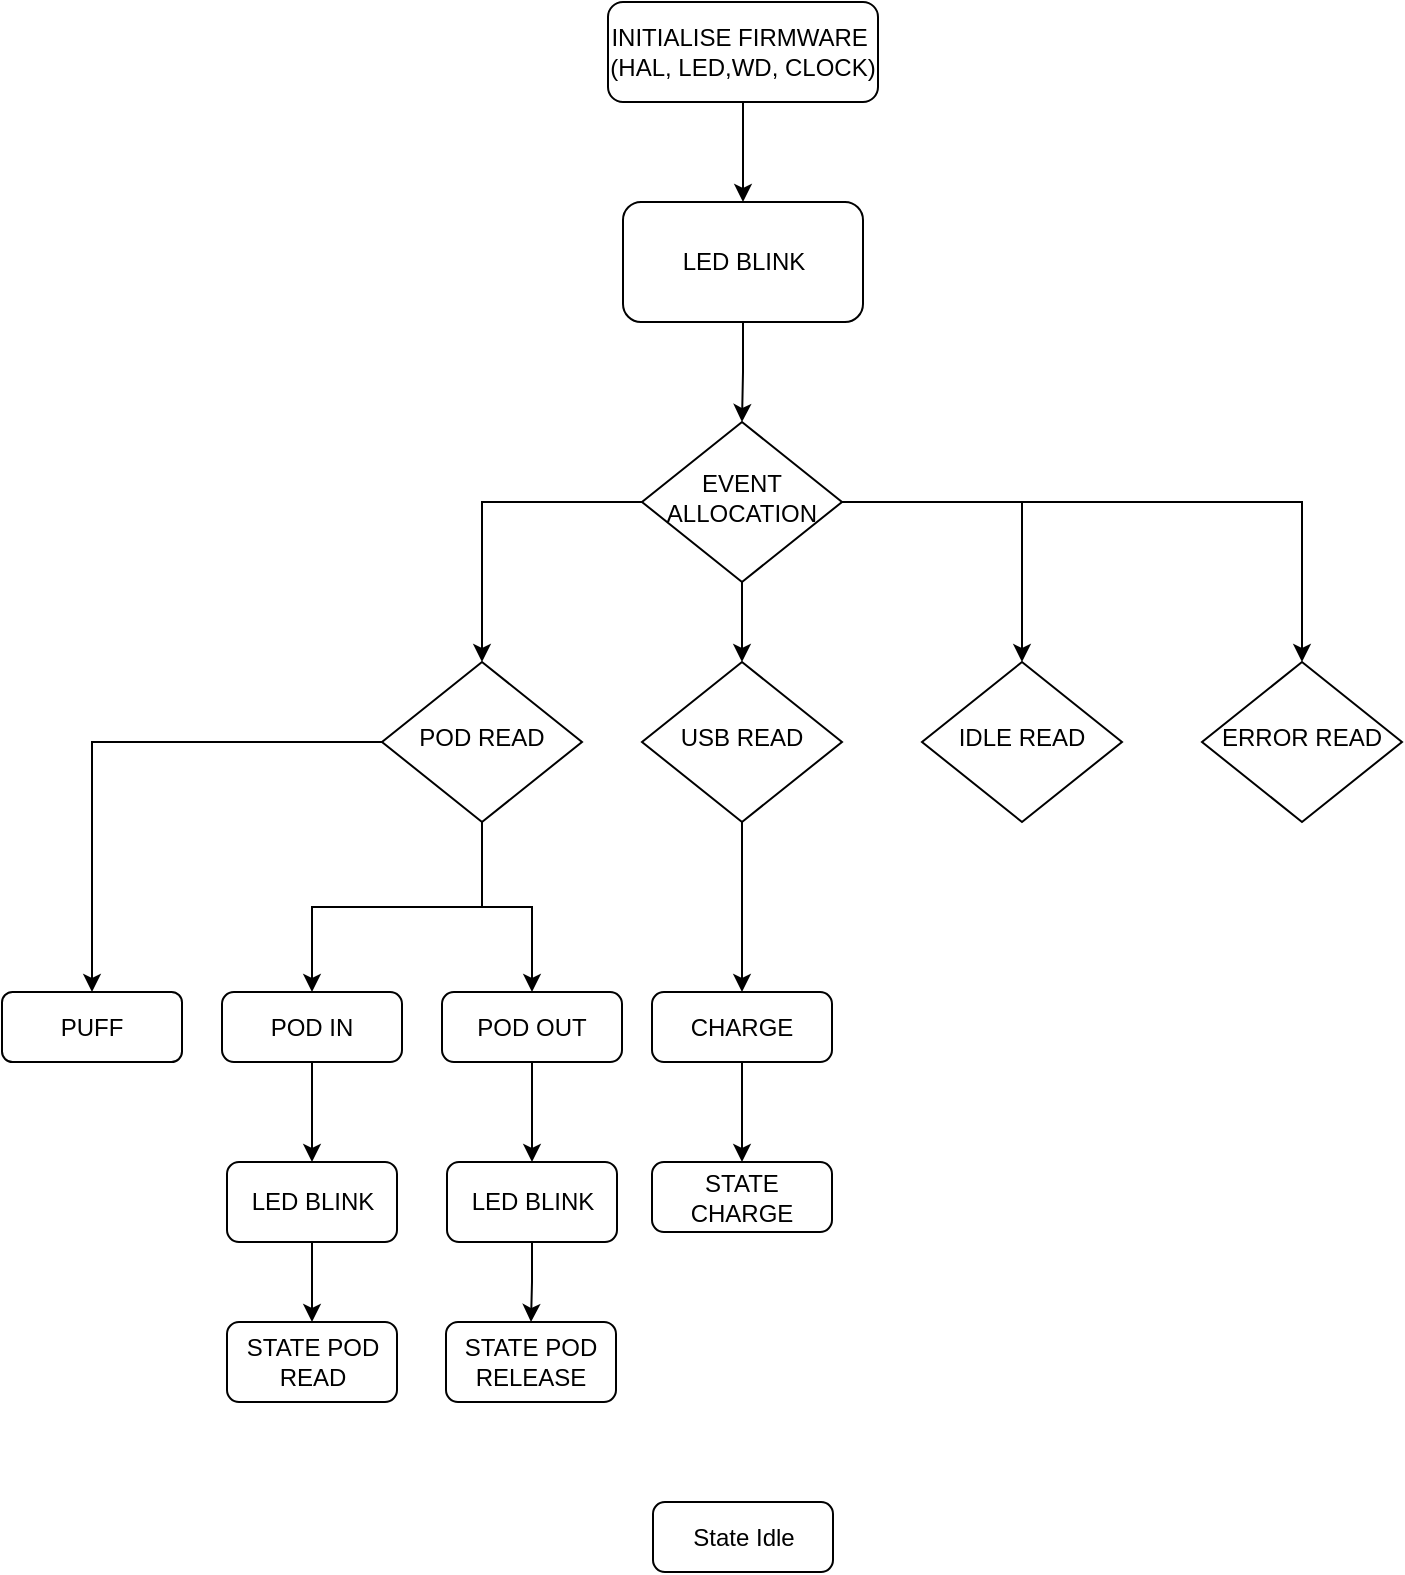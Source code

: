 <mxfile version="22.1.18" type="github">
  <diagram id="C5RBs43oDa-KdzZeNtuy" name="Page-1">
    <mxGraphModel dx="1877" dy="626" grid="1" gridSize="10" guides="1" tooltips="1" connect="1" arrows="1" fold="1" page="1" pageScale="1" pageWidth="827" pageHeight="1169" math="0" shadow="0">
      <root>
        <mxCell id="WIyWlLk6GJQsqaUBKTNV-0" />
        <mxCell id="WIyWlLk6GJQsqaUBKTNV-1" parent="WIyWlLk6GJQsqaUBKTNV-0" />
        <mxCell id="BN1mwniYuZOqEKGkC-m8-2" style="edgeStyle=orthogonalEdgeStyle;rounded=0;orthogonalLoop=1;jettySize=auto;html=1;entryX=0.5;entryY=0;entryDx=0;entryDy=0;" edge="1" parent="WIyWlLk6GJQsqaUBKTNV-1" source="WIyWlLk6GJQsqaUBKTNV-3" target="BN1mwniYuZOqEKGkC-m8-0">
          <mxGeometry relative="1" as="geometry" />
        </mxCell>
        <mxCell id="WIyWlLk6GJQsqaUBKTNV-3" value="INITIALISE FIRMWARE&amp;nbsp;&lt;br&gt;(HAL, LED,WD, CLOCK)" style="rounded=1;whiteSpace=wrap;html=1;fontSize=12;glass=0;strokeWidth=1;shadow=0;" parent="WIyWlLk6GJQsqaUBKTNV-1" vertex="1">
          <mxGeometry x="153" y="60" width="135" height="50" as="geometry" />
        </mxCell>
        <mxCell id="BN1mwniYuZOqEKGkC-m8-8" style="edgeStyle=orthogonalEdgeStyle;rounded=0;orthogonalLoop=1;jettySize=auto;html=1;entryX=0.5;entryY=0;entryDx=0;entryDy=0;" edge="1" parent="WIyWlLk6GJQsqaUBKTNV-1" source="WIyWlLk6GJQsqaUBKTNV-6" target="BN1mwniYuZOqEKGkC-m8-5">
          <mxGeometry relative="1" as="geometry" />
        </mxCell>
        <mxCell id="BN1mwniYuZOqEKGkC-m8-9" style="edgeStyle=orthogonalEdgeStyle;rounded=0;orthogonalLoop=1;jettySize=auto;html=1;exitX=1;exitY=0.5;exitDx=0;exitDy=0;entryX=0.5;entryY=0;entryDx=0;entryDy=0;" edge="1" parent="WIyWlLk6GJQsqaUBKTNV-1" source="WIyWlLk6GJQsqaUBKTNV-6" target="BN1mwniYuZOqEKGkC-m8-6">
          <mxGeometry relative="1" as="geometry" />
        </mxCell>
        <mxCell id="BN1mwniYuZOqEKGkC-m8-10" style="edgeStyle=orthogonalEdgeStyle;rounded=0;orthogonalLoop=1;jettySize=auto;html=1;entryX=0.5;entryY=0;entryDx=0;entryDy=0;" edge="1" parent="WIyWlLk6GJQsqaUBKTNV-1" source="WIyWlLk6GJQsqaUBKTNV-6" target="BN1mwniYuZOqEKGkC-m8-7">
          <mxGeometry relative="1" as="geometry" />
        </mxCell>
        <mxCell id="BN1mwniYuZOqEKGkC-m8-12" style="edgeStyle=orthogonalEdgeStyle;rounded=0;orthogonalLoop=1;jettySize=auto;html=1;entryX=0.5;entryY=0;entryDx=0;entryDy=0;" edge="1" parent="WIyWlLk6GJQsqaUBKTNV-1" source="WIyWlLk6GJQsqaUBKTNV-6" target="WIyWlLk6GJQsqaUBKTNV-10">
          <mxGeometry relative="1" as="geometry" />
        </mxCell>
        <mxCell id="WIyWlLk6GJQsqaUBKTNV-6" value="EVENT ALLOCATION" style="rhombus;whiteSpace=wrap;html=1;shadow=0;fontFamily=Helvetica;fontSize=12;align=center;strokeWidth=1;spacing=6;spacingTop=-4;" parent="WIyWlLk6GJQsqaUBKTNV-1" vertex="1">
          <mxGeometry x="170" y="270" width="100" height="80" as="geometry" />
        </mxCell>
        <mxCell id="BN1mwniYuZOqEKGkC-m8-16" style="edgeStyle=orthogonalEdgeStyle;rounded=0;orthogonalLoop=1;jettySize=auto;html=1;exitX=0.5;exitY=1;exitDx=0;exitDy=0;" edge="1" parent="WIyWlLk6GJQsqaUBKTNV-1" source="WIyWlLk6GJQsqaUBKTNV-10" target="BN1mwniYuZOqEKGkC-m8-15">
          <mxGeometry relative="1" as="geometry" />
        </mxCell>
        <mxCell id="BN1mwniYuZOqEKGkC-m8-17" style="edgeStyle=orthogonalEdgeStyle;rounded=0;orthogonalLoop=1;jettySize=auto;html=1;entryX=0.5;entryY=0;entryDx=0;entryDy=0;" edge="1" parent="WIyWlLk6GJQsqaUBKTNV-1" source="WIyWlLk6GJQsqaUBKTNV-10" target="BN1mwniYuZOqEKGkC-m8-14">
          <mxGeometry relative="1" as="geometry" />
        </mxCell>
        <mxCell id="BN1mwniYuZOqEKGkC-m8-18" style="edgeStyle=orthogonalEdgeStyle;rounded=0;orthogonalLoop=1;jettySize=auto;html=1;" edge="1" parent="WIyWlLk6GJQsqaUBKTNV-1" source="WIyWlLk6GJQsqaUBKTNV-10" target="BN1mwniYuZOqEKGkC-m8-13">
          <mxGeometry relative="1" as="geometry" />
        </mxCell>
        <mxCell id="WIyWlLk6GJQsqaUBKTNV-10" value="POD READ" style="rhombus;whiteSpace=wrap;html=1;shadow=0;fontFamily=Helvetica;fontSize=12;align=center;strokeWidth=1;spacing=6;spacingTop=-4;" parent="WIyWlLk6GJQsqaUBKTNV-1" vertex="1">
          <mxGeometry x="40" y="390" width="100" height="80" as="geometry" />
        </mxCell>
        <mxCell id="BN1mwniYuZOqEKGkC-m8-4" style="edgeStyle=orthogonalEdgeStyle;rounded=0;orthogonalLoop=1;jettySize=auto;html=1;entryX=0.5;entryY=0;entryDx=0;entryDy=0;" edge="1" parent="WIyWlLk6GJQsqaUBKTNV-1" source="BN1mwniYuZOqEKGkC-m8-0" target="WIyWlLk6GJQsqaUBKTNV-6">
          <mxGeometry relative="1" as="geometry" />
        </mxCell>
        <mxCell id="BN1mwniYuZOqEKGkC-m8-0" value="LED BLINK" style="rounded=1;whiteSpace=wrap;html=1;" vertex="1" parent="WIyWlLk6GJQsqaUBKTNV-1">
          <mxGeometry x="160.5" y="160" width="120" height="60" as="geometry" />
        </mxCell>
        <mxCell id="BN1mwniYuZOqEKGkC-m8-20" style="edgeStyle=orthogonalEdgeStyle;rounded=0;orthogonalLoop=1;jettySize=auto;html=1;entryX=0.5;entryY=0;entryDx=0;entryDy=0;" edge="1" parent="WIyWlLk6GJQsqaUBKTNV-1" source="BN1mwniYuZOqEKGkC-m8-5" target="BN1mwniYuZOqEKGkC-m8-19">
          <mxGeometry relative="1" as="geometry" />
        </mxCell>
        <mxCell id="BN1mwniYuZOqEKGkC-m8-5" value="USB READ" style="rhombus;whiteSpace=wrap;html=1;shadow=0;fontFamily=Helvetica;fontSize=12;align=center;strokeWidth=1;spacing=6;spacingTop=-4;" vertex="1" parent="WIyWlLk6GJQsqaUBKTNV-1">
          <mxGeometry x="170" y="390" width="100" height="80" as="geometry" />
        </mxCell>
        <mxCell id="BN1mwniYuZOqEKGkC-m8-6" value="IDLE READ" style="rhombus;whiteSpace=wrap;html=1;shadow=0;fontFamily=Helvetica;fontSize=12;align=center;strokeWidth=1;spacing=6;spacingTop=-4;" vertex="1" parent="WIyWlLk6GJQsqaUBKTNV-1">
          <mxGeometry x="310" y="390" width="100" height="80" as="geometry" />
        </mxCell>
        <mxCell id="BN1mwniYuZOqEKGkC-m8-7" value="ERROR READ" style="rhombus;whiteSpace=wrap;html=1;shadow=0;fontFamily=Helvetica;fontSize=12;align=center;strokeWidth=1;spacing=6;spacingTop=-4;" vertex="1" parent="WIyWlLk6GJQsqaUBKTNV-1">
          <mxGeometry x="450" y="390" width="100" height="80" as="geometry" />
        </mxCell>
        <mxCell id="BN1mwniYuZOqEKGkC-m8-13" value="PUFF" style="rounded=1;whiteSpace=wrap;html=1;" vertex="1" parent="WIyWlLk6GJQsqaUBKTNV-1">
          <mxGeometry x="-150" y="555" width="90" height="35" as="geometry" />
        </mxCell>
        <mxCell id="BN1mwniYuZOqEKGkC-m8-25" style="edgeStyle=orthogonalEdgeStyle;rounded=0;orthogonalLoop=1;jettySize=auto;html=1;entryX=0.5;entryY=0;entryDx=0;entryDy=0;" edge="1" parent="WIyWlLk6GJQsqaUBKTNV-1" source="BN1mwniYuZOqEKGkC-m8-14" target="BN1mwniYuZOqEKGkC-m8-23">
          <mxGeometry relative="1" as="geometry" />
        </mxCell>
        <mxCell id="BN1mwniYuZOqEKGkC-m8-14" value="POD IN" style="rounded=1;whiteSpace=wrap;html=1;arcSize=17;" vertex="1" parent="WIyWlLk6GJQsqaUBKTNV-1">
          <mxGeometry x="-40" y="555" width="90" height="35" as="geometry" />
        </mxCell>
        <mxCell id="BN1mwniYuZOqEKGkC-m8-26" style="edgeStyle=orthogonalEdgeStyle;rounded=0;orthogonalLoop=1;jettySize=auto;html=1;entryX=0.5;entryY=0;entryDx=0;entryDy=0;" edge="1" parent="WIyWlLk6GJQsqaUBKTNV-1" source="BN1mwniYuZOqEKGkC-m8-15" target="BN1mwniYuZOqEKGkC-m8-24">
          <mxGeometry relative="1" as="geometry" />
        </mxCell>
        <mxCell id="BN1mwniYuZOqEKGkC-m8-15" value="POD OUT" style="rounded=1;whiteSpace=wrap;html=1;arcSize=17;" vertex="1" parent="WIyWlLk6GJQsqaUBKTNV-1">
          <mxGeometry x="70" y="555" width="90" height="35" as="geometry" />
        </mxCell>
        <mxCell id="BN1mwniYuZOqEKGkC-m8-32" style="edgeStyle=orthogonalEdgeStyle;rounded=0;orthogonalLoop=1;jettySize=auto;html=1;entryX=0.5;entryY=0;entryDx=0;entryDy=0;" edge="1" parent="WIyWlLk6GJQsqaUBKTNV-1" source="BN1mwniYuZOqEKGkC-m8-19" target="BN1mwniYuZOqEKGkC-m8-31">
          <mxGeometry relative="1" as="geometry" />
        </mxCell>
        <mxCell id="BN1mwniYuZOqEKGkC-m8-19" value="CHARGE" style="rounded=1;whiteSpace=wrap;html=1;arcSize=17;" vertex="1" parent="WIyWlLk6GJQsqaUBKTNV-1">
          <mxGeometry x="175" y="555" width="90" height="35" as="geometry" />
        </mxCell>
        <mxCell id="BN1mwniYuZOqEKGkC-m8-22" value="State Idle" style="rounded=1;whiteSpace=wrap;html=1;arcSize=17;" vertex="1" parent="WIyWlLk6GJQsqaUBKTNV-1">
          <mxGeometry x="175.5" y="810" width="90" height="35" as="geometry" />
        </mxCell>
        <mxCell id="BN1mwniYuZOqEKGkC-m8-30" style="edgeStyle=orthogonalEdgeStyle;rounded=0;orthogonalLoop=1;jettySize=auto;html=1;" edge="1" parent="WIyWlLk6GJQsqaUBKTNV-1" source="BN1mwniYuZOqEKGkC-m8-23" target="BN1mwniYuZOqEKGkC-m8-27">
          <mxGeometry relative="1" as="geometry" />
        </mxCell>
        <mxCell id="BN1mwniYuZOqEKGkC-m8-23" value="LED BLINK" style="rounded=1;whiteSpace=wrap;html=1;" vertex="1" parent="WIyWlLk6GJQsqaUBKTNV-1">
          <mxGeometry x="-37.5" y="640" width="85" height="40" as="geometry" />
        </mxCell>
        <mxCell id="BN1mwniYuZOqEKGkC-m8-29" style="edgeStyle=orthogonalEdgeStyle;rounded=0;orthogonalLoop=1;jettySize=auto;html=1;" edge="1" parent="WIyWlLk6GJQsqaUBKTNV-1" source="BN1mwniYuZOqEKGkC-m8-24" target="BN1mwniYuZOqEKGkC-m8-28">
          <mxGeometry relative="1" as="geometry" />
        </mxCell>
        <mxCell id="BN1mwniYuZOqEKGkC-m8-24" value="LED BLINK" style="rounded=1;whiteSpace=wrap;html=1;" vertex="1" parent="WIyWlLk6GJQsqaUBKTNV-1">
          <mxGeometry x="72.5" y="640" width="85" height="40" as="geometry" />
        </mxCell>
        <mxCell id="BN1mwniYuZOqEKGkC-m8-27" value="STATE POD READ" style="rounded=1;whiteSpace=wrap;html=1;" vertex="1" parent="WIyWlLk6GJQsqaUBKTNV-1">
          <mxGeometry x="-37.5" y="720" width="85" height="40" as="geometry" />
        </mxCell>
        <mxCell id="BN1mwniYuZOqEKGkC-m8-28" value="STATE POD RELEASE" style="rounded=1;whiteSpace=wrap;html=1;" vertex="1" parent="WIyWlLk6GJQsqaUBKTNV-1">
          <mxGeometry x="72" y="720" width="85" height="40" as="geometry" />
        </mxCell>
        <mxCell id="BN1mwniYuZOqEKGkC-m8-31" value="STATE CHARGE" style="rounded=1;whiteSpace=wrap;html=1;arcSize=17;" vertex="1" parent="WIyWlLk6GJQsqaUBKTNV-1">
          <mxGeometry x="175" y="640" width="90" height="35" as="geometry" />
        </mxCell>
      </root>
    </mxGraphModel>
  </diagram>
</mxfile>

